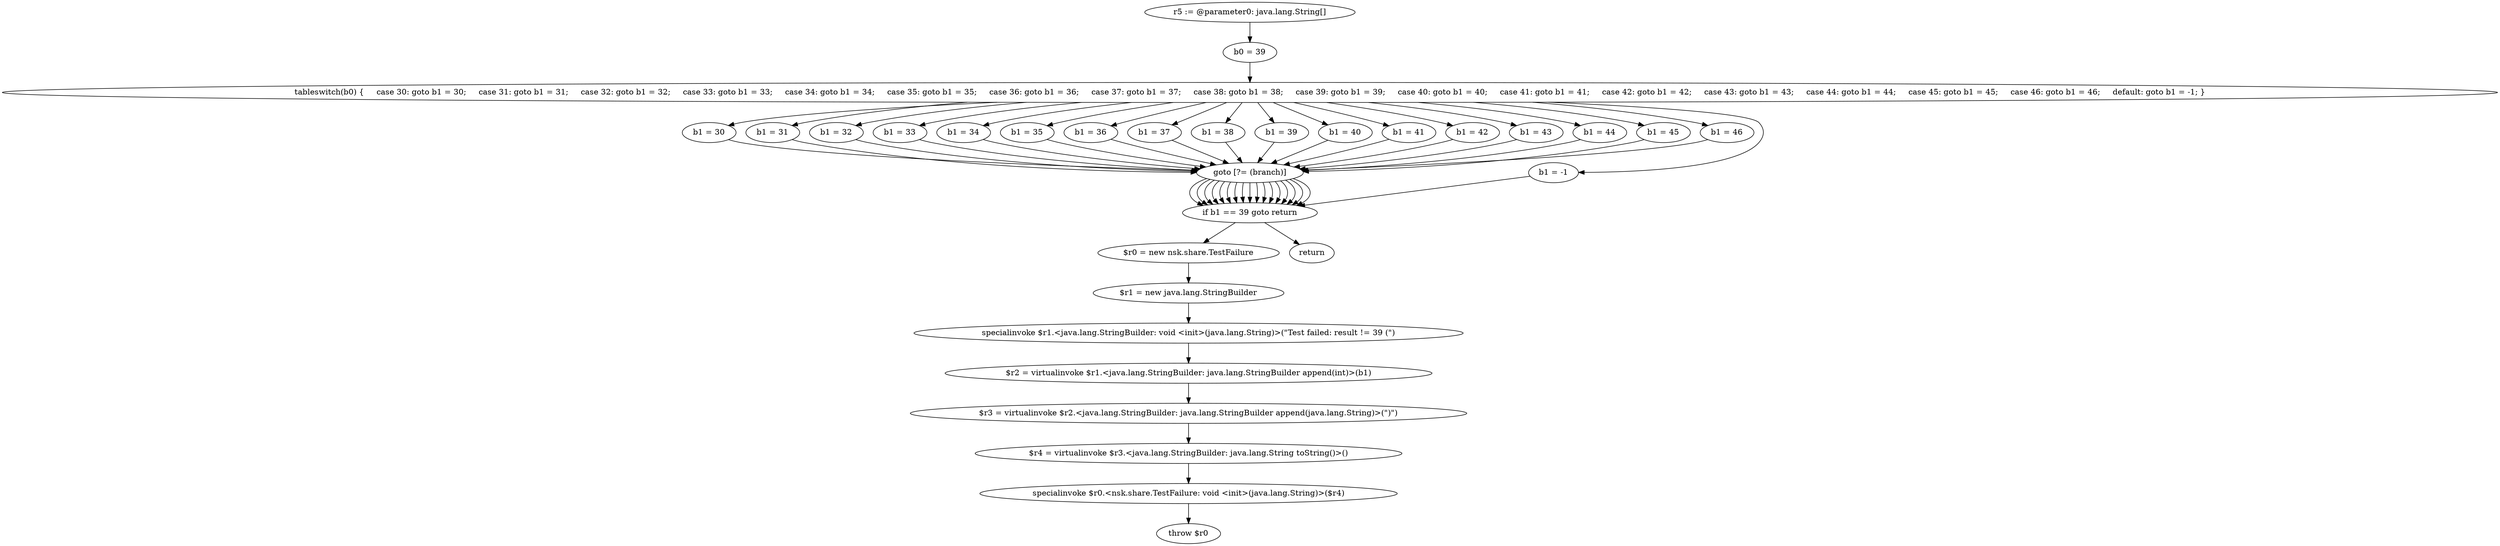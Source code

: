 digraph "unitGraph" {
    "r5 := @parameter0: java.lang.String[]"
    "b0 = 39"
    "tableswitch(b0) {     case 30: goto b1 = 30;     case 31: goto b1 = 31;     case 32: goto b1 = 32;     case 33: goto b1 = 33;     case 34: goto b1 = 34;     case 35: goto b1 = 35;     case 36: goto b1 = 36;     case 37: goto b1 = 37;     case 38: goto b1 = 38;     case 39: goto b1 = 39;     case 40: goto b1 = 40;     case 41: goto b1 = 41;     case 42: goto b1 = 42;     case 43: goto b1 = 43;     case 44: goto b1 = 44;     case 45: goto b1 = 45;     case 46: goto b1 = 46;     default: goto b1 = -1; }"
    "b1 = 30"
    "goto [?= (branch)]"
    "b1 = 31"
    "b1 = 32"
    "b1 = 33"
    "b1 = 34"
    "b1 = 35"
    "b1 = 36"
    "b1 = 37"
    "b1 = 38"
    "b1 = 39"
    "b1 = 40"
    "b1 = 41"
    "b1 = 42"
    "b1 = 43"
    "b1 = 44"
    "b1 = 45"
    "b1 = 46"
    "b1 = -1"
    "if b1 == 39 goto return"
    "$r0 = new nsk.share.TestFailure"
    "$r1 = new java.lang.StringBuilder"
    "specialinvoke $r1.<java.lang.StringBuilder: void <init>(java.lang.String)>(\"Test failed: result != 39 (\")"
    "$r2 = virtualinvoke $r1.<java.lang.StringBuilder: java.lang.StringBuilder append(int)>(b1)"
    "$r3 = virtualinvoke $r2.<java.lang.StringBuilder: java.lang.StringBuilder append(java.lang.String)>(\")\")"
    "$r4 = virtualinvoke $r3.<java.lang.StringBuilder: java.lang.String toString()>()"
    "specialinvoke $r0.<nsk.share.TestFailure: void <init>(java.lang.String)>($r4)"
    "throw $r0"
    "return"
    "r5 := @parameter0: java.lang.String[]"->"b0 = 39";
    "b0 = 39"->"tableswitch(b0) {     case 30: goto b1 = 30;     case 31: goto b1 = 31;     case 32: goto b1 = 32;     case 33: goto b1 = 33;     case 34: goto b1 = 34;     case 35: goto b1 = 35;     case 36: goto b1 = 36;     case 37: goto b1 = 37;     case 38: goto b1 = 38;     case 39: goto b1 = 39;     case 40: goto b1 = 40;     case 41: goto b1 = 41;     case 42: goto b1 = 42;     case 43: goto b1 = 43;     case 44: goto b1 = 44;     case 45: goto b1 = 45;     case 46: goto b1 = 46;     default: goto b1 = -1; }";
    "tableswitch(b0) {     case 30: goto b1 = 30;     case 31: goto b1 = 31;     case 32: goto b1 = 32;     case 33: goto b1 = 33;     case 34: goto b1 = 34;     case 35: goto b1 = 35;     case 36: goto b1 = 36;     case 37: goto b1 = 37;     case 38: goto b1 = 38;     case 39: goto b1 = 39;     case 40: goto b1 = 40;     case 41: goto b1 = 41;     case 42: goto b1 = 42;     case 43: goto b1 = 43;     case 44: goto b1 = 44;     case 45: goto b1 = 45;     case 46: goto b1 = 46;     default: goto b1 = -1; }"->"b1 = 30";
    "tableswitch(b0) {     case 30: goto b1 = 30;     case 31: goto b1 = 31;     case 32: goto b1 = 32;     case 33: goto b1 = 33;     case 34: goto b1 = 34;     case 35: goto b1 = 35;     case 36: goto b1 = 36;     case 37: goto b1 = 37;     case 38: goto b1 = 38;     case 39: goto b1 = 39;     case 40: goto b1 = 40;     case 41: goto b1 = 41;     case 42: goto b1 = 42;     case 43: goto b1 = 43;     case 44: goto b1 = 44;     case 45: goto b1 = 45;     case 46: goto b1 = 46;     default: goto b1 = -1; }"->"b1 = 31";
    "tableswitch(b0) {     case 30: goto b1 = 30;     case 31: goto b1 = 31;     case 32: goto b1 = 32;     case 33: goto b1 = 33;     case 34: goto b1 = 34;     case 35: goto b1 = 35;     case 36: goto b1 = 36;     case 37: goto b1 = 37;     case 38: goto b1 = 38;     case 39: goto b1 = 39;     case 40: goto b1 = 40;     case 41: goto b1 = 41;     case 42: goto b1 = 42;     case 43: goto b1 = 43;     case 44: goto b1 = 44;     case 45: goto b1 = 45;     case 46: goto b1 = 46;     default: goto b1 = -1; }"->"b1 = 32";
    "tableswitch(b0) {     case 30: goto b1 = 30;     case 31: goto b1 = 31;     case 32: goto b1 = 32;     case 33: goto b1 = 33;     case 34: goto b1 = 34;     case 35: goto b1 = 35;     case 36: goto b1 = 36;     case 37: goto b1 = 37;     case 38: goto b1 = 38;     case 39: goto b1 = 39;     case 40: goto b1 = 40;     case 41: goto b1 = 41;     case 42: goto b1 = 42;     case 43: goto b1 = 43;     case 44: goto b1 = 44;     case 45: goto b1 = 45;     case 46: goto b1 = 46;     default: goto b1 = -1; }"->"b1 = 33";
    "tableswitch(b0) {     case 30: goto b1 = 30;     case 31: goto b1 = 31;     case 32: goto b1 = 32;     case 33: goto b1 = 33;     case 34: goto b1 = 34;     case 35: goto b1 = 35;     case 36: goto b1 = 36;     case 37: goto b1 = 37;     case 38: goto b1 = 38;     case 39: goto b1 = 39;     case 40: goto b1 = 40;     case 41: goto b1 = 41;     case 42: goto b1 = 42;     case 43: goto b1 = 43;     case 44: goto b1 = 44;     case 45: goto b1 = 45;     case 46: goto b1 = 46;     default: goto b1 = -1; }"->"b1 = 34";
    "tableswitch(b0) {     case 30: goto b1 = 30;     case 31: goto b1 = 31;     case 32: goto b1 = 32;     case 33: goto b1 = 33;     case 34: goto b1 = 34;     case 35: goto b1 = 35;     case 36: goto b1 = 36;     case 37: goto b1 = 37;     case 38: goto b1 = 38;     case 39: goto b1 = 39;     case 40: goto b1 = 40;     case 41: goto b1 = 41;     case 42: goto b1 = 42;     case 43: goto b1 = 43;     case 44: goto b1 = 44;     case 45: goto b1 = 45;     case 46: goto b1 = 46;     default: goto b1 = -1; }"->"b1 = 35";
    "tableswitch(b0) {     case 30: goto b1 = 30;     case 31: goto b1 = 31;     case 32: goto b1 = 32;     case 33: goto b1 = 33;     case 34: goto b1 = 34;     case 35: goto b1 = 35;     case 36: goto b1 = 36;     case 37: goto b1 = 37;     case 38: goto b1 = 38;     case 39: goto b1 = 39;     case 40: goto b1 = 40;     case 41: goto b1 = 41;     case 42: goto b1 = 42;     case 43: goto b1 = 43;     case 44: goto b1 = 44;     case 45: goto b1 = 45;     case 46: goto b1 = 46;     default: goto b1 = -1; }"->"b1 = 36";
    "tableswitch(b0) {     case 30: goto b1 = 30;     case 31: goto b1 = 31;     case 32: goto b1 = 32;     case 33: goto b1 = 33;     case 34: goto b1 = 34;     case 35: goto b1 = 35;     case 36: goto b1 = 36;     case 37: goto b1 = 37;     case 38: goto b1 = 38;     case 39: goto b1 = 39;     case 40: goto b1 = 40;     case 41: goto b1 = 41;     case 42: goto b1 = 42;     case 43: goto b1 = 43;     case 44: goto b1 = 44;     case 45: goto b1 = 45;     case 46: goto b1 = 46;     default: goto b1 = -1; }"->"b1 = 37";
    "tableswitch(b0) {     case 30: goto b1 = 30;     case 31: goto b1 = 31;     case 32: goto b1 = 32;     case 33: goto b1 = 33;     case 34: goto b1 = 34;     case 35: goto b1 = 35;     case 36: goto b1 = 36;     case 37: goto b1 = 37;     case 38: goto b1 = 38;     case 39: goto b1 = 39;     case 40: goto b1 = 40;     case 41: goto b1 = 41;     case 42: goto b1 = 42;     case 43: goto b1 = 43;     case 44: goto b1 = 44;     case 45: goto b1 = 45;     case 46: goto b1 = 46;     default: goto b1 = -1; }"->"b1 = 38";
    "tableswitch(b0) {     case 30: goto b1 = 30;     case 31: goto b1 = 31;     case 32: goto b1 = 32;     case 33: goto b1 = 33;     case 34: goto b1 = 34;     case 35: goto b1 = 35;     case 36: goto b1 = 36;     case 37: goto b1 = 37;     case 38: goto b1 = 38;     case 39: goto b1 = 39;     case 40: goto b1 = 40;     case 41: goto b1 = 41;     case 42: goto b1 = 42;     case 43: goto b1 = 43;     case 44: goto b1 = 44;     case 45: goto b1 = 45;     case 46: goto b1 = 46;     default: goto b1 = -1; }"->"b1 = 39";
    "tableswitch(b0) {     case 30: goto b1 = 30;     case 31: goto b1 = 31;     case 32: goto b1 = 32;     case 33: goto b1 = 33;     case 34: goto b1 = 34;     case 35: goto b1 = 35;     case 36: goto b1 = 36;     case 37: goto b1 = 37;     case 38: goto b1 = 38;     case 39: goto b1 = 39;     case 40: goto b1 = 40;     case 41: goto b1 = 41;     case 42: goto b1 = 42;     case 43: goto b1 = 43;     case 44: goto b1 = 44;     case 45: goto b1 = 45;     case 46: goto b1 = 46;     default: goto b1 = -1; }"->"b1 = 40";
    "tableswitch(b0) {     case 30: goto b1 = 30;     case 31: goto b1 = 31;     case 32: goto b1 = 32;     case 33: goto b1 = 33;     case 34: goto b1 = 34;     case 35: goto b1 = 35;     case 36: goto b1 = 36;     case 37: goto b1 = 37;     case 38: goto b1 = 38;     case 39: goto b1 = 39;     case 40: goto b1 = 40;     case 41: goto b1 = 41;     case 42: goto b1 = 42;     case 43: goto b1 = 43;     case 44: goto b1 = 44;     case 45: goto b1 = 45;     case 46: goto b1 = 46;     default: goto b1 = -1; }"->"b1 = 41";
    "tableswitch(b0) {     case 30: goto b1 = 30;     case 31: goto b1 = 31;     case 32: goto b1 = 32;     case 33: goto b1 = 33;     case 34: goto b1 = 34;     case 35: goto b1 = 35;     case 36: goto b1 = 36;     case 37: goto b1 = 37;     case 38: goto b1 = 38;     case 39: goto b1 = 39;     case 40: goto b1 = 40;     case 41: goto b1 = 41;     case 42: goto b1 = 42;     case 43: goto b1 = 43;     case 44: goto b1 = 44;     case 45: goto b1 = 45;     case 46: goto b1 = 46;     default: goto b1 = -1; }"->"b1 = 42";
    "tableswitch(b0) {     case 30: goto b1 = 30;     case 31: goto b1 = 31;     case 32: goto b1 = 32;     case 33: goto b1 = 33;     case 34: goto b1 = 34;     case 35: goto b1 = 35;     case 36: goto b1 = 36;     case 37: goto b1 = 37;     case 38: goto b1 = 38;     case 39: goto b1 = 39;     case 40: goto b1 = 40;     case 41: goto b1 = 41;     case 42: goto b1 = 42;     case 43: goto b1 = 43;     case 44: goto b1 = 44;     case 45: goto b1 = 45;     case 46: goto b1 = 46;     default: goto b1 = -1; }"->"b1 = 43";
    "tableswitch(b0) {     case 30: goto b1 = 30;     case 31: goto b1 = 31;     case 32: goto b1 = 32;     case 33: goto b1 = 33;     case 34: goto b1 = 34;     case 35: goto b1 = 35;     case 36: goto b1 = 36;     case 37: goto b1 = 37;     case 38: goto b1 = 38;     case 39: goto b1 = 39;     case 40: goto b1 = 40;     case 41: goto b1 = 41;     case 42: goto b1 = 42;     case 43: goto b1 = 43;     case 44: goto b1 = 44;     case 45: goto b1 = 45;     case 46: goto b1 = 46;     default: goto b1 = -1; }"->"b1 = 44";
    "tableswitch(b0) {     case 30: goto b1 = 30;     case 31: goto b1 = 31;     case 32: goto b1 = 32;     case 33: goto b1 = 33;     case 34: goto b1 = 34;     case 35: goto b1 = 35;     case 36: goto b1 = 36;     case 37: goto b1 = 37;     case 38: goto b1 = 38;     case 39: goto b1 = 39;     case 40: goto b1 = 40;     case 41: goto b1 = 41;     case 42: goto b1 = 42;     case 43: goto b1 = 43;     case 44: goto b1 = 44;     case 45: goto b1 = 45;     case 46: goto b1 = 46;     default: goto b1 = -1; }"->"b1 = 45";
    "tableswitch(b0) {     case 30: goto b1 = 30;     case 31: goto b1 = 31;     case 32: goto b1 = 32;     case 33: goto b1 = 33;     case 34: goto b1 = 34;     case 35: goto b1 = 35;     case 36: goto b1 = 36;     case 37: goto b1 = 37;     case 38: goto b1 = 38;     case 39: goto b1 = 39;     case 40: goto b1 = 40;     case 41: goto b1 = 41;     case 42: goto b1 = 42;     case 43: goto b1 = 43;     case 44: goto b1 = 44;     case 45: goto b1 = 45;     case 46: goto b1 = 46;     default: goto b1 = -1; }"->"b1 = 46";
    "tableswitch(b0) {     case 30: goto b1 = 30;     case 31: goto b1 = 31;     case 32: goto b1 = 32;     case 33: goto b1 = 33;     case 34: goto b1 = 34;     case 35: goto b1 = 35;     case 36: goto b1 = 36;     case 37: goto b1 = 37;     case 38: goto b1 = 38;     case 39: goto b1 = 39;     case 40: goto b1 = 40;     case 41: goto b1 = 41;     case 42: goto b1 = 42;     case 43: goto b1 = 43;     case 44: goto b1 = 44;     case 45: goto b1 = 45;     case 46: goto b1 = 46;     default: goto b1 = -1; }"->"b1 = -1";
    "b1 = 30"->"goto [?= (branch)]";
    "goto [?= (branch)]"->"if b1 == 39 goto return";
    "b1 = 31"->"goto [?= (branch)]";
    "goto [?= (branch)]"->"if b1 == 39 goto return";
    "b1 = 32"->"goto [?= (branch)]";
    "goto [?= (branch)]"->"if b1 == 39 goto return";
    "b1 = 33"->"goto [?= (branch)]";
    "goto [?= (branch)]"->"if b1 == 39 goto return";
    "b1 = 34"->"goto [?= (branch)]";
    "goto [?= (branch)]"->"if b1 == 39 goto return";
    "b1 = 35"->"goto [?= (branch)]";
    "goto [?= (branch)]"->"if b1 == 39 goto return";
    "b1 = 36"->"goto [?= (branch)]";
    "goto [?= (branch)]"->"if b1 == 39 goto return";
    "b1 = 37"->"goto [?= (branch)]";
    "goto [?= (branch)]"->"if b1 == 39 goto return";
    "b1 = 38"->"goto [?= (branch)]";
    "goto [?= (branch)]"->"if b1 == 39 goto return";
    "b1 = 39"->"goto [?= (branch)]";
    "goto [?= (branch)]"->"if b1 == 39 goto return";
    "b1 = 40"->"goto [?= (branch)]";
    "goto [?= (branch)]"->"if b1 == 39 goto return";
    "b1 = 41"->"goto [?= (branch)]";
    "goto [?= (branch)]"->"if b1 == 39 goto return";
    "b1 = 42"->"goto [?= (branch)]";
    "goto [?= (branch)]"->"if b1 == 39 goto return";
    "b1 = 43"->"goto [?= (branch)]";
    "goto [?= (branch)]"->"if b1 == 39 goto return";
    "b1 = 44"->"goto [?= (branch)]";
    "goto [?= (branch)]"->"if b1 == 39 goto return";
    "b1 = 45"->"goto [?= (branch)]";
    "goto [?= (branch)]"->"if b1 == 39 goto return";
    "b1 = 46"->"goto [?= (branch)]";
    "goto [?= (branch)]"->"if b1 == 39 goto return";
    "b1 = -1"->"if b1 == 39 goto return";
    "if b1 == 39 goto return"->"$r0 = new nsk.share.TestFailure";
    "if b1 == 39 goto return"->"return";
    "$r0 = new nsk.share.TestFailure"->"$r1 = new java.lang.StringBuilder";
    "$r1 = new java.lang.StringBuilder"->"specialinvoke $r1.<java.lang.StringBuilder: void <init>(java.lang.String)>(\"Test failed: result != 39 (\")";
    "specialinvoke $r1.<java.lang.StringBuilder: void <init>(java.lang.String)>(\"Test failed: result != 39 (\")"->"$r2 = virtualinvoke $r1.<java.lang.StringBuilder: java.lang.StringBuilder append(int)>(b1)";
    "$r2 = virtualinvoke $r1.<java.lang.StringBuilder: java.lang.StringBuilder append(int)>(b1)"->"$r3 = virtualinvoke $r2.<java.lang.StringBuilder: java.lang.StringBuilder append(java.lang.String)>(\")\")";
    "$r3 = virtualinvoke $r2.<java.lang.StringBuilder: java.lang.StringBuilder append(java.lang.String)>(\")\")"->"$r4 = virtualinvoke $r3.<java.lang.StringBuilder: java.lang.String toString()>()";
    "$r4 = virtualinvoke $r3.<java.lang.StringBuilder: java.lang.String toString()>()"->"specialinvoke $r0.<nsk.share.TestFailure: void <init>(java.lang.String)>($r4)";
    "specialinvoke $r0.<nsk.share.TestFailure: void <init>(java.lang.String)>($r4)"->"throw $r0";
}
